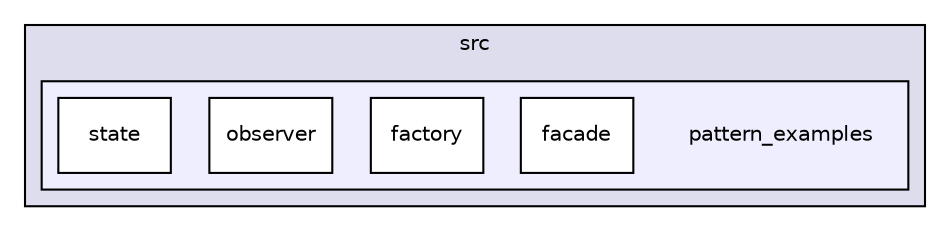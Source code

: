 digraph "src/pattern_examples" {
  compound=true
  node [ fontsize="10", fontname="Helvetica"];
  edge [ labelfontsize="10", labelfontname="Helvetica"];
  subgraph clusterdir_68267d1309a1af8e8297ef4c3efbcdba {
    graph [ bgcolor="#ddddee", pencolor="black", label="src" fontname="Helvetica", fontsize="10", URL="dir_68267d1309a1af8e8297ef4c3efbcdba.html"]
  subgraph clusterdir_0f6e6e7e366de92a3ec359a229fccb03 {
    graph [ bgcolor="#eeeeff", pencolor="black", label="" URL="dir_0f6e6e7e366de92a3ec359a229fccb03.html"];
    dir_0f6e6e7e366de92a3ec359a229fccb03 [shape=plaintext label="pattern_examples"];
    dir_defe3a35711c3cf42347c173bc0592fb [shape=box label="facade" color="black" fillcolor="white" style="filled" URL="dir_defe3a35711c3cf42347c173bc0592fb.html"];
    dir_1e520e1467a3a4e29e782739a3f09aae [shape=box label="factory" color="black" fillcolor="white" style="filled" URL="dir_1e520e1467a3a4e29e782739a3f09aae.html"];
    dir_afb522b71af369e6780d6e29647b2f69 [shape=box label="observer" color="black" fillcolor="white" style="filled" URL="dir_afb522b71af369e6780d6e29647b2f69.html"];
    dir_b39912614945a0ecd4a117ca7ccd2e00 [shape=box label="state" color="black" fillcolor="white" style="filled" URL="dir_b39912614945a0ecd4a117ca7ccd2e00.html"];
  }
  }
}

